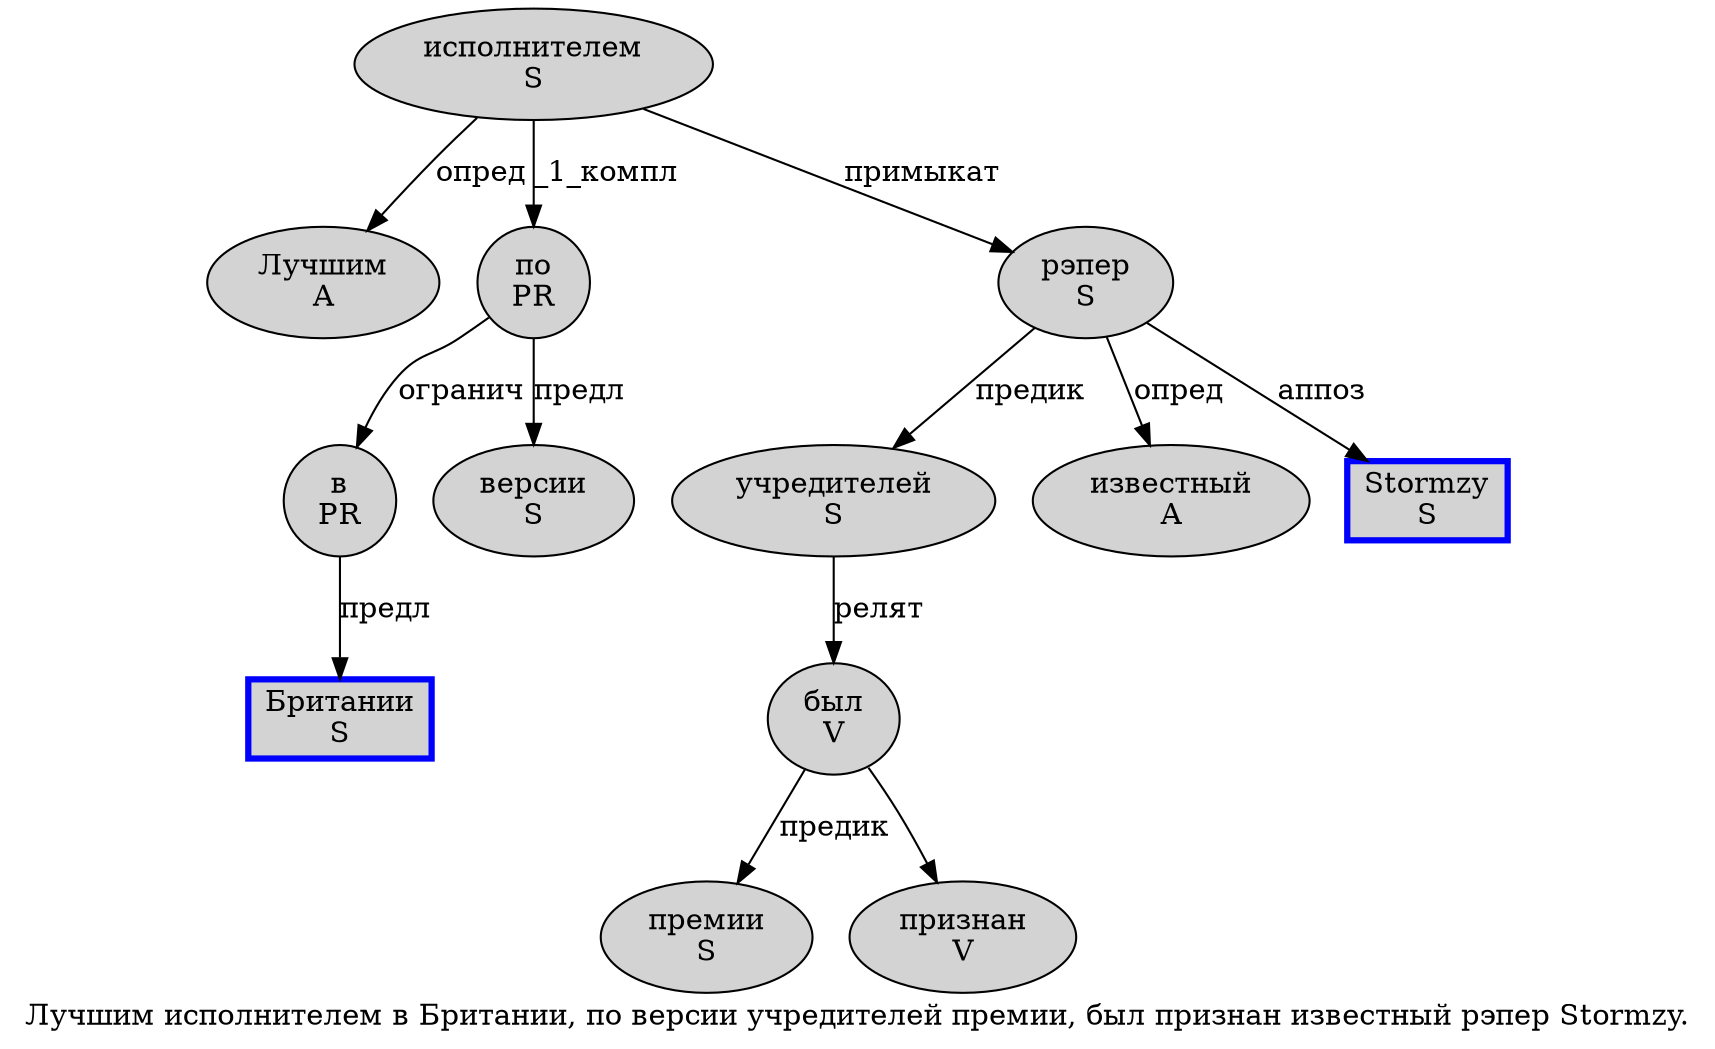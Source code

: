 digraph SENTENCE_528 {
	graph [label="Лучшим исполнителем в Британии, по версии учредителей премии, был признан известный рэпер Stormzy."]
	node [style=filled]
		0 [label="Лучшим
A" color="" fillcolor=lightgray penwidth=1 shape=ellipse]
		1 [label="исполнителем
S" color="" fillcolor=lightgray penwidth=1 shape=ellipse]
		2 [label="в
PR" color="" fillcolor=lightgray penwidth=1 shape=ellipse]
		3 [label="Британии
S" color=blue fillcolor=lightgray penwidth=3 shape=box]
		5 [label="по
PR" color="" fillcolor=lightgray penwidth=1 shape=ellipse]
		6 [label="версии
S" color="" fillcolor=lightgray penwidth=1 shape=ellipse]
		7 [label="учредителей
S" color="" fillcolor=lightgray penwidth=1 shape=ellipse]
		8 [label="премии
S" color="" fillcolor=lightgray penwidth=1 shape=ellipse]
		10 [label="был
V" color="" fillcolor=lightgray penwidth=1 shape=ellipse]
		11 [label="признан
V" color="" fillcolor=lightgray penwidth=1 shape=ellipse]
		12 [label="известный
A" color="" fillcolor=lightgray penwidth=1 shape=ellipse]
		13 [label="рэпер
S" color="" fillcolor=lightgray penwidth=1 shape=ellipse]
		14 [label="Stormzy
S" color=blue fillcolor=lightgray penwidth=3 shape=box]
			7 -> 10 [label="релят"]
			13 -> 7 [label="предик"]
			13 -> 12 [label="опред"]
			13 -> 14 [label="аппоз"]
			2 -> 3 [label="предл"]
			5 -> 2 [label="огранич"]
			5 -> 6 [label="предл"]
			1 -> 0 [label="опред"]
			1 -> 5 [label="_1_компл"]
			1 -> 13 [label="примыкат"]
			10 -> 8 [label="предик"]
			10 -> 11
}